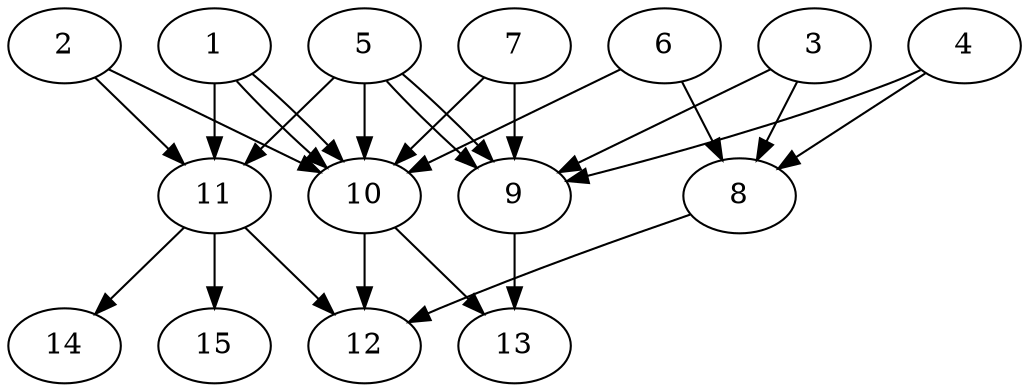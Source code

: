 // DAG automatically generated by daggen at Thu Oct  3 13:59:27 2019
// ./daggen --dot -n 15 --ccr 0.5 --fat 0.7 --regular 0.5 --density 0.9 --mindata 5242880 --maxdata 52428800 
digraph G {
  1 [size="43372544", alpha="0.15", expect_size="21686272"] 
  1 -> 10 [size ="21686272"]
  1 -> 10 [size ="21686272"]
  1 -> 11 [size ="21686272"]
  2 [size="55988224", alpha="0.07", expect_size="27994112"] 
  2 -> 10 [size ="27994112"]
  2 -> 11 [size ="27994112"]
  3 [size="72747008", alpha="0.15", expect_size="36373504"] 
  3 -> 8 [size ="36373504"]
  3 -> 9 [size ="36373504"]
  4 [size="91779072", alpha="0.10", expect_size="45889536"] 
  4 -> 8 [size ="45889536"]
  4 -> 9 [size ="45889536"]
  5 [size="58771456", alpha="0.17", expect_size="29385728"] 
  5 -> 9 [size ="29385728"]
  5 -> 9 [size ="29385728"]
  5 -> 10 [size ="29385728"]
  5 -> 11 [size ="29385728"]
  6 [size="70821888", alpha="0.15", expect_size="35410944"] 
  6 -> 8 [size ="35410944"]
  6 -> 10 [size ="35410944"]
  7 [size="84424704", alpha="0.15", expect_size="42212352"] 
  7 -> 9 [size ="42212352"]
  7 -> 10 [size ="42212352"]
  8 [size="44521472", alpha="0.05", expect_size="22260736"] 
  8 -> 12 [size ="22260736"]
  9 [size="22147072", alpha="0.05", expect_size="11073536"] 
  9 -> 13 [size ="11073536"]
  10 [size="92973056", alpha="0.10", expect_size="46486528"] 
  10 -> 12 [size ="46486528"]
  10 -> 13 [size ="46486528"]
  11 [size="89438208", alpha="0.01", expect_size="44719104"] 
  11 -> 12 [size ="44719104"]
  11 -> 14 [size ="44719104"]
  11 -> 15 [size ="44719104"]
  12 [size="63563776", alpha="0.06", expect_size="31781888"] 
  13 [size="98131968", alpha="0.03", expect_size="49065984"] 
  14 [size="75012096", alpha="0.16", expect_size="37506048"] 
  15 [size="27013120", alpha="0.00", expect_size="13506560"] 
}
